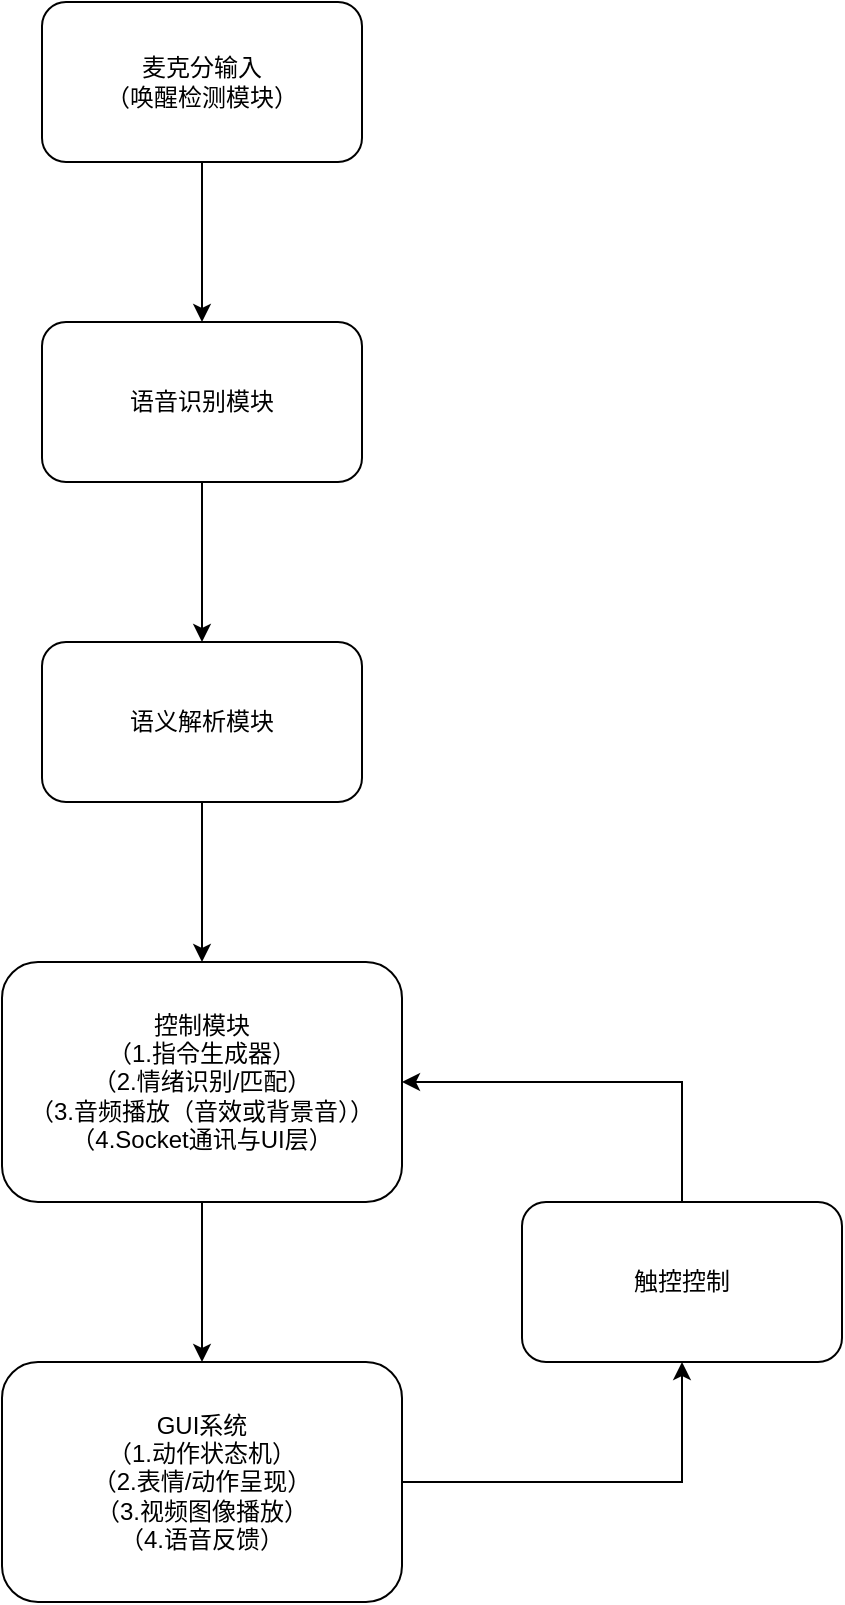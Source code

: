 <mxfile version="26.2.13">
  <diagram name="第 1 页" id="Yp9tG63NJd4hh1dMaYOi">
    <mxGraphModel dx="990" dy="572" grid="1" gridSize="10" guides="1" tooltips="1" connect="1" arrows="1" fold="1" page="1" pageScale="1" pageWidth="827" pageHeight="1169" math="0" shadow="0">
      <root>
        <mxCell id="0" />
        <mxCell id="1" parent="0" />
        <mxCell id="XlS3d0AKigVKQbdMYuhV-4" style="edgeStyle=orthogonalEdgeStyle;rounded=0;orthogonalLoop=1;jettySize=auto;html=1;exitX=0.5;exitY=1;exitDx=0;exitDy=0;entryX=0.5;entryY=0;entryDx=0;entryDy=0;" edge="1" parent="1" source="XlS3d0AKigVKQbdMYuhV-2" target="XlS3d0AKigVKQbdMYuhV-3">
          <mxGeometry relative="1" as="geometry" />
        </mxCell>
        <mxCell id="XlS3d0AKigVKQbdMYuhV-2" value="麦克分输入&lt;div&gt;（唤醒检测模块）&lt;/div&gt;" style="rounded=1;whiteSpace=wrap;html=1;" vertex="1" parent="1">
          <mxGeometry x="120" y="40" width="160" height="80" as="geometry" />
        </mxCell>
        <mxCell id="XlS3d0AKigVKQbdMYuhV-6" style="edgeStyle=orthogonalEdgeStyle;rounded=0;orthogonalLoop=1;jettySize=auto;html=1;exitX=0.5;exitY=1;exitDx=0;exitDy=0;entryX=0.5;entryY=0;entryDx=0;entryDy=0;" edge="1" parent="1" source="XlS3d0AKigVKQbdMYuhV-3" target="XlS3d0AKigVKQbdMYuhV-7">
          <mxGeometry relative="1" as="geometry">
            <mxPoint x="230" y="360" as="targetPoint" />
          </mxGeometry>
        </mxCell>
        <mxCell id="XlS3d0AKigVKQbdMYuhV-3" value="语音识别模块" style="rounded=1;whiteSpace=wrap;html=1;" vertex="1" parent="1">
          <mxGeometry x="120" y="200" width="160" height="80" as="geometry" />
        </mxCell>
        <mxCell id="XlS3d0AKigVKQbdMYuhV-11" style="edgeStyle=orthogonalEdgeStyle;rounded=0;orthogonalLoop=1;jettySize=auto;html=1;exitX=0.5;exitY=1;exitDx=0;exitDy=0;entryX=0.5;entryY=0;entryDx=0;entryDy=0;" edge="1" parent="1" source="XlS3d0AKigVKQbdMYuhV-5" target="XlS3d0AKigVKQbdMYuhV-10">
          <mxGeometry relative="1" as="geometry" />
        </mxCell>
        <mxCell id="XlS3d0AKigVKQbdMYuhV-5" value="控制模块&lt;div&gt;（1.指令生成器）&lt;/div&gt;&lt;div&gt;（2.情绪识别/匹配）&lt;/div&gt;&lt;div&gt;（3.音频播放（音效或背景音）&lt;span style=&quot;background-color: transparent; color: light-dark(rgb(0, 0, 0), rgb(255, 255, 255));&quot;&gt;）&lt;/span&gt;&lt;/div&gt;&lt;div&gt;&lt;span style=&quot;background-color: transparent; color: light-dark(rgb(0, 0, 0), rgb(255, 255, 255));&quot;&gt;（4.Socket通讯与UI层）&lt;/span&gt;&lt;/div&gt;" style="rounded=1;whiteSpace=wrap;html=1;" vertex="1" parent="1">
          <mxGeometry x="100" y="520" width="200" height="120" as="geometry" />
        </mxCell>
        <mxCell id="XlS3d0AKigVKQbdMYuhV-8" style="edgeStyle=orthogonalEdgeStyle;rounded=0;orthogonalLoop=1;jettySize=auto;html=1;exitX=0.5;exitY=1;exitDx=0;exitDy=0;entryX=0.5;entryY=0;entryDx=0;entryDy=0;" edge="1" parent="1" source="XlS3d0AKigVKQbdMYuhV-7" target="XlS3d0AKigVKQbdMYuhV-5">
          <mxGeometry relative="1" as="geometry" />
        </mxCell>
        <mxCell id="XlS3d0AKigVKQbdMYuhV-7" value="语义解析模块" style="rounded=1;whiteSpace=wrap;html=1;" vertex="1" parent="1">
          <mxGeometry x="120" y="360" width="160" height="80" as="geometry" />
        </mxCell>
        <mxCell id="XlS3d0AKigVKQbdMYuhV-12" style="edgeStyle=orthogonalEdgeStyle;rounded=0;orthogonalLoop=1;jettySize=auto;html=1;entryX=1;entryY=0.5;entryDx=0;entryDy=0;exitX=0.5;exitY=0;exitDx=0;exitDy=0;" edge="1" parent="1" source="XlS3d0AKigVKQbdMYuhV-14" target="XlS3d0AKigVKQbdMYuhV-5">
          <mxGeometry relative="1" as="geometry">
            <mxPoint x="320" y="390" as="targetPoint" />
            <mxPoint x="390" y="820" as="sourcePoint" />
            <Array as="points">
              <mxPoint x="440" y="580" />
            </Array>
          </mxGeometry>
        </mxCell>
        <mxCell id="XlS3d0AKigVKQbdMYuhV-15" style="edgeStyle=orthogonalEdgeStyle;rounded=0;orthogonalLoop=1;jettySize=auto;html=1;exitX=1;exitY=0.5;exitDx=0;exitDy=0;entryX=0.5;entryY=1;entryDx=0;entryDy=0;" edge="1" parent="1" source="XlS3d0AKigVKQbdMYuhV-10" target="XlS3d0AKigVKQbdMYuhV-14">
          <mxGeometry relative="1" as="geometry">
            <mxPoint x="470" y="780" as="targetPoint" />
          </mxGeometry>
        </mxCell>
        <mxCell id="XlS3d0AKigVKQbdMYuhV-10" value="GUI系统&lt;div&gt;（1.动作状态机）&lt;/div&gt;&lt;div&gt;（2.表情/动作呈现）&lt;/div&gt;&lt;div&gt;（3.视频图像播放）&lt;/div&gt;&lt;div&gt;（4.语音反馈）&lt;/div&gt;" style="rounded=1;whiteSpace=wrap;html=1;" vertex="1" parent="1">
          <mxGeometry x="100" y="720" width="200" height="120" as="geometry" />
        </mxCell>
        <mxCell id="XlS3d0AKigVKQbdMYuhV-14" value="触控控制" style="rounded=1;whiteSpace=wrap;html=1;" vertex="1" parent="1">
          <mxGeometry x="360" y="640" width="160" height="80" as="geometry" />
        </mxCell>
      </root>
    </mxGraphModel>
  </diagram>
</mxfile>
